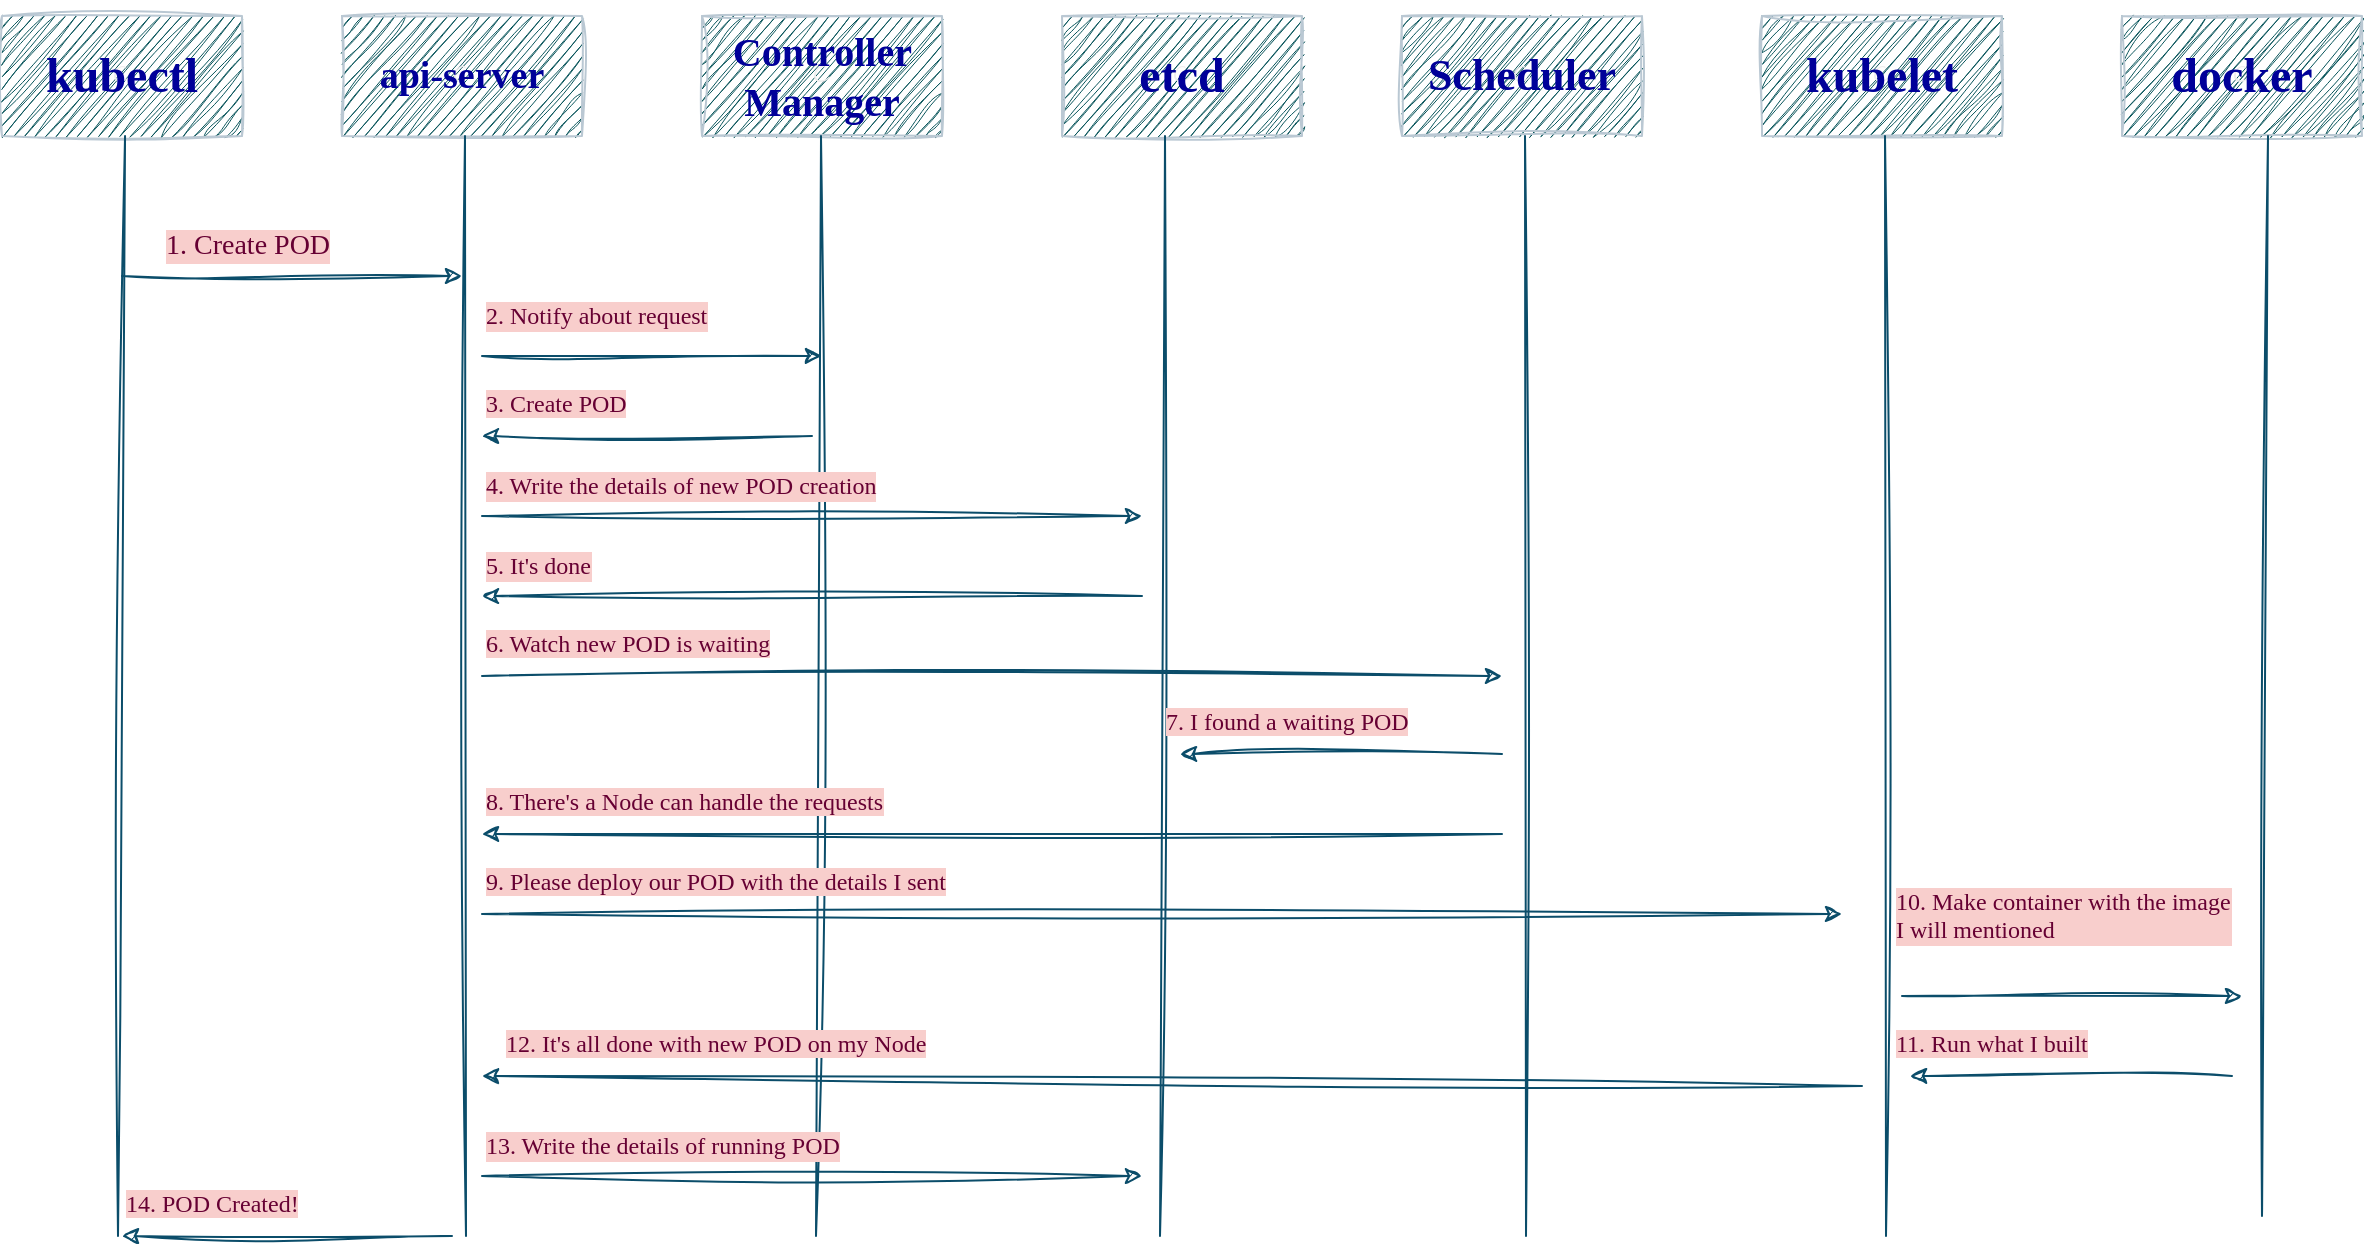 <mxfile version="24.6.3" type="github">
  <diagram name="Page-1" id="J1TTIQ-Wi5ldypDLBhh3">
    <mxGraphModel dx="1434" dy="781" grid="1" gridSize="10" guides="1" tooltips="1" connect="1" arrows="1" fold="1" page="1" pageScale="1" pageWidth="850" pageHeight="1100" math="0" shadow="0">
      <root>
        <mxCell id="0" />
        <mxCell id="1" parent="0" />
        <mxCell id="u2PZHkAVqDGhbzs_OQ3e-1" value="C" style="rounded=0;whiteSpace=wrap;html=1;sketch=1;hachureGap=4;jiggle=2;curveFitting=1;strokeColor=#BAC8D3;fontFamily=Architects Daughter;fontSource=https%3A%2F%2Ffonts.googleapis.com%2Fcss%3Ffamily%3DArchitects%2BDaughter;fontColor=#EEEEEE;fillColor=#09555B;" parent="1" vertex="1">
          <mxGeometry x="30" y="30" width="120" height="60" as="geometry" />
        </mxCell>
        <mxCell id="u2PZHkAVqDGhbzs_OQ3e-8" value="&lt;h1&gt;&lt;font color=&quot;#000099&quot;&gt;&lt;b&gt;&lt;font face=&quot;Lucida Console&quot;&gt;kubectl&lt;/font&gt;&lt;/b&gt;&lt;/font&gt;&lt;/h1&gt;" style="text;html=1;align=center;verticalAlign=middle;whiteSpace=wrap;rounded=0;fontFamily=Architects Daughter;fontSource=https%3A%2F%2Ffonts.googleapis.com%2Fcss%3Ffamily%3DArchitects%2BDaughter;fontColor=#EEEEEE;" parent="1" vertex="1">
          <mxGeometry x="60" y="45" width="60" height="30" as="geometry" />
        </mxCell>
        <mxCell id="u2PZHkAVqDGhbzs_OQ3e-11" value="C" style="rounded=0;whiteSpace=wrap;html=1;sketch=1;hachureGap=4;jiggle=2;curveFitting=1;strokeColor=#BAC8D3;fontFamily=Architects Daughter;fontSource=https%3A%2F%2Ffonts.googleapis.com%2Fcss%3Ffamily%3DArchitects%2BDaughter;fontColor=#EEEEEE;fillColor=#09555B;" parent="1" vertex="1">
          <mxGeometry x="200" y="30" width="120" height="60" as="geometry" />
        </mxCell>
        <mxCell id="u2PZHkAVqDGhbzs_OQ3e-12" value="&lt;h1 style=&quot;font-size: 19px;&quot;&gt;&lt;font style=&quot;font-size: 19px;&quot; color=&quot;#000099&quot; face=&quot;Lucida Console&quot;&gt;api-server&lt;/font&gt;&lt;/h1&gt;" style="text;html=1;align=center;verticalAlign=middle;whiteSpace=wrap;rounded=0;fontFamily=Architects Daughter;fontSource=https%3A%2F%2Ffonts.googleapis.com%2Fcss%3Ffamily%3DArchitects%2BDaughter;fontColor=#EEEEEE;" parent="1" vertex="1">
          <mxGeometry x="170" y="45" width="180" height="30" as="geometry" />
        </mxCell>
        <mxCell id="u2PZHkAVqDGhbzs_OQ3e-13" value="C" style="rounded=0;whiteSpace=wrap;html=1;sketch=1;hachureGap=4;jiggle=2;curveFitting=1;strokeColor=#BAC8D3;fontFamily=Architects Daughter;fontSource=https%3A%2F%2Ffonts.googleapis.com%2Fcss%3Ffamily%3DArchitects%2BDaughter;fontColor=#EEEEEE;fillColor=#09555B;" parent="1" vertex="1">
          <mxGeometry x="560" y="30" width="120" height="60" as="geometry" />
        </mxCell>
        <mxCell id="u2PZHkAVqDGhbzs_OQ3e-14" value="&lt;h1&gt;&lt;font color=&quot;#000099&quot; face=&quot;Lucida Console&quot;&gt;etcd&lt;/font&gt;&lt;/h1&gt;" style="text;html=1;align=center;verticalAlign=middle;whiteSpace=wrap;rounded=0;fontFamily=Architects Daughter;fontSource=https%3A%2F%2Ffonts.googleapis.com%2Fcss%3Ffamily%3DArchitects%2BDaughter;fontColor=#EEEEEE;" parent="1" vertex="1">
          <mxGeometry x="590" y="45" width="60" height="30" as="geometry" />
        </mxCell>
        <mxCell id="u2PZHkAVqDGhbzs_OQ3e-15" value="C" style="rounded=0;whiteSpace=wrap;html=1;sketch=1;hachureGap=4;jiggle=2;curveFitting=1;strokeColor=#BAC8D3;fontFamily=Architects Daughter;fontSource=https%3A%2F%2Ffonts.googleapis.com%2Fcss%3Ffamily%3DArchitects%2BDaughter;fontColor=#EEEEEE;fillColor=#09555B;" parent="1" vertex="1">
          <mxGeometry x="380" y="30" width="120" height="60" as="geometry" />
        </mxCell>
        <mxCell id="u2PZHkAVqDGhbzs_OQ3e-16" value="&lt;h1 style=&quot;font-size: 20px;&quot;&gt;&lt;font style=&quot;font-size: 20px;&quot; color=&quot;#000099&quot; face=&quot;Lucida Console&quot;&gt;Controller Manager&lt;br&gt;&lt;/font&gt;&lt;/h1&gt;" style="text;html=1;align=center;verticalAlign=middle;whiteSpace=wrap;rounded=0;fontFamily=Architects Daughter;fontSource=https%3A%2F%2Ffonts.googleapis.com%2Fcss%3Ffamily%3DArchitects%2BDaughter;fontColor=#EEEEEE;" parent="1" vertex="1">
          <mxGeometry x="410" y="45" width="60" height="30" as="geometry" />
        </mxCell>
        <mxCell id="u2PZHkAVqDGhbzs_OQ3e-17" value="C" style="rounded=0;whiteSpace=wrap;html=1;sketch=1;hachureGap=4;jiggle=2;curveFitting=1;strokeColor=#BAC8D3;fontFamily=Architects Daughter;fontSource=https%3A%2F%2Ffonts.googleapis.com%2Fcss%3Ffamily%3DArchitects%2BDaughter;fontColor=#EEEEEE;fillColor=#09555B;" parent="1" vertex="1">
          <mxGeometry x="730" y="30" width="120" height="60" as="geometry" />
        </mxCell>
        <mxCell id="u2PZHkAVqDGhbzs_OQ3e-18" value="&lt;h1 style=&quot;font-size: 22px;&quot;&gt;&lt;font style=&quot;font-size: 22px;&quot; color=&quot;#000099&quot; face=&quot;Lucida Console&quot;&gt;Scheduler&lt;/font&gt;&lt;/h1&gt;" style="text;html=1;align=center;verticalAlign=middle;whiteSpace=wrap;rounded=0;fontFamily=Architects Daughter;fontSource=https%3A%2F%2Ffonts.googleapis.com%2Fcss%3Ffamily%3DArchitects%2BDaughter;fontColor=#EEEEEE;" parent="1" vertex="1">
          <mxGeometry x="760" y="45" width="60" height="30" as="geometry" />
        </mxCell>
        <mxCell id="u2PZHkAVqDGhbzs_OQ3e-19" value="C" style="rounded=0;whiteSpace=wrap;html=1;sketch=1;hachureGap=4;jiggle=2;curveFitting=1;strokeColor=#BAC8D3;fontFamily=Architects Daughter;fontSource=https%3A%2F%2Ffonts.googleapis.com%2Fcss%3Ffamily%3DArchitects%2BDaughter;fontColor=#EEEEEE;fillColor=#09555B;" parent="1" vertex="1">
          <mxGeometry x="910" y="30" width="120" height="60" as="geometry" />
        </mxCell>
        <mxCell id="u2PZHkAVqDGhbzs_OQ3e-20" value="&lt;h1&gt;&lt;font color=&quot;#000099&quot; face=&quot;Lucida Console&quot;&gt;kubelet&lt;/font&gt;&lt;/h1&gt;" style="text;html=1;align=center;verticalAlign=middle;whiteSpace=wrap;rounded=0;fontFamily=Architects Daughter;fontSource=https%3A%2F%2Ffonts.googleapis.com%2Fcss%3Ffamily%3DArchitects%2BDaughter;fontColor=#EEEEEE;" parent="1" vertex="1">
          <mxGeometry x="940" y="45" width="60" height="30" as="geometry" />
        </mxCell>
        <mxCell id="u2PZHkAVqDGhbzs_OQ3e-21" value="C" style="rounded=0;whiteSpace=wrap;html=1;sketch=1;hachureGap=4;jiggle=2;curveFitting=1;strokeColor=#BAC8D3;fontFamily=Architects Daughter;fontSource=https%3A%2F%2Ffonts.googleapis.com%2Fcss%3Ffamily%3DArchitects%2BDaughter;fontColor=#EEEEEE;fillColor=#09555B;" parent="1" vertex="1">
          <mxGeometry x="1090" y="30" width="120" height="60" as="geometry" />
        </mxCell>
        <mxCell id="u2PZHkAVqDGhbzs_OQ3e-22" value="&lt;h1&gt;&lt;font color=&quot;#000099&quot; face=&quot;Lucida Console&quot;&gt;docker&lt;/font&gt;&lt;/h1&gt;" style="text;html=1;align=center;verticalAlign=middle;whiteSpace=wrap;rounded=0;fontFamily=Architects Daughter;fontSource=https%3A%2F%2Ffonts.googleapis.com%2Fcss%3Ffamily%3DArchitects%2BDaughter;fontColor=#EEEEEE;" parent="1" vertex="1">
          <mxGeometry x="1120" y="45" width="60" height="30" as="geometry" />
        </mxCell>
        <mxCell id="u2PZHkAVqDGhbzs_OQ3e-23" value="" style="endArrow=none;html=1;rounded=0;sketch=1;hachureGap=4;jiggle=2;curveFitting=1;strokeColor=#0B4D6A;fontFamily=Architects Daughter;fontSource=https%3A%2F%2Ffonts.googleapis.com%2Fcss%3Ffamily%3DArchitects%2BDaughter;entryX=0.442;entryY=0.983;entryDx=0;entryDy=0;entryPerimeter=0;" parent="1" edge="1">
          <mxGeometry width="50" height="50" relative="1" as="geometry">
            <mxPoint x="88" y="640" as="sourcePoint" />
            <mxPoint x="91.52" y="90.0" as="targetPoint" />
          </mxGeometry>
        </mxCell>
        <mxCell id="u2PZHkAVqDGhbzs_OQ3e-24" value="" style="endArrow=none;html=1;rounded=0;sketch=1;hachureGap=4;jiggle=2;curveFitting=1;strokeColor=#0B4D6A;fontFamily=Architects Daughter;fontSource=https%3A%2F%2Ffonts.googleapis.com%2Fcss%3Ffamily%3DArchitects%2BDaughter;entryX=0.442;entryY=0.983;entryDx=0;entryDy=0;entryPerimeter=0;" parent="1" edge="1">
          <mxGeometry width="50" height="50" relative="1" as="geometry">
            <mxPoint x="437" y="640" as="sourcePoint" />
            <mxPoint x="439.5" y="90" as="targetPoint" />
          </mxGeometry>
        </mxCell>
        <mxCell id="u2PZHkAVqDGhbzs_OQ3e-25" value="" style="endArrow=none;html=1;rounded=0;sketch=1;hachureGap=4;jiggle=2;curveFitting=1;strokeColor=#0B4D6A;fontFamily=Architects Daughter;fontSource=https%3A%2F%2Ffonts.googleapis.com%2Fcss%3Ffamily%3DArchitects%2BDaughter;entryX=0.442;entryY=0.983;entryDx=0;entryDy=0;entryPerimeter=0;" parent="1" edge="1">
          <mxGeometry width="50" height="50" relative="1" as="geometry">
            <mxPoint x="609" y="640" as="sourcePoint" />
            <mxPoint x="611.5" y="90" as="targetPoint" />
          </mxGeometry>
        </mxCell>
        <mxCell id="u2PZHkAVqDGhbzs_OQ3e-26" value="" style="endArrow=none;html=1;rounded=0;sketch=1;hachureGap=4;jiggle=2;curveFitting=1;strokeColor=#0B4D6A;fontFamily=Architects Daughter;fontSource=https%3A%2F%2Ffonts.googleapis.com%2Fcss%3Ffamily%3DArchitects%2BDaughter;entryX=0.442;entryY=0.983;entryDx=0;entryDy=0;entryPerimeter=0;" parent="1" edge="1">
          <mxGeometry width="50" height="50" relative="1" as="geometry">
            <mxPoint x="792" y="640" as="sourcePoint" />
            <mxPoint x="791.5" y="90" as="targetPoint" />
          </mxGeometry>
        </mxCell>
        <mxCell id="u2PZHkAVqDGhbzs_OQ3e-27" value="" style="endArrow=none;html=1;rounded=0;sketch=1;hachureGap=4;jiggle=2;curveFitting=1;strokeColor=#0B4D6A;fontFamily=Architects Daughter;fontSource=https%3A%2F%2Ffonts.googleapis.com%2Fcss%3Ffamily%3DArchitects%2BDaughter;entryX=0.442;entryY=0.983;entryDx=0;entryDy=0;entryPerimeter=0;" parent="1" edge="1">
          <mxGeometry width="50" height="50" relative="1" as="geometry">
            <mxPoint x="972" y="640" as="sourcePoint" />
            <mxPoint x="971.5" y="90" as="targetPoint" />
          </mxGeometry>
        </mxCell>
        <mxCell id="u2PZHkAVqDGhbzs_OQ3e-28" value="" style="endArrow=none;html=1;rounded=0;sketch=1;hachureGap=4;jiggle=2;curveFitting=1;strokeColor=#0B4D6A;fontFamily=Architects Daughter;fontSource=https%3A%2F%2Ffonts.googleapis.com%2Fcss%3Ffamily%3DArchitects%2BDaughter;entryX=0.442;entryY=0.983;entryDx=0;entryDy=0;entryPerimeter=0;" parent="1" edge="1">
          <mxGeometry width="50" height="50" relative="1" as="geometry">
            <mxPoint x="1160" y="630" as="sourcePoint" />
            <mxPoint x="1163" y="90" as="targetPoint" />
          </mxGeometry>
        </mxCell>
        <mxCell id="u2PZHkAVqDGhbzs_OQ3e-29" value="" style="endArrow=none;html=1;rounded=0;sketch=1;hachureGap=4;jiggle=2;curveFitting=1;strokeColor=#0B4D6A;fontFamily=Architects Daughter;fontSource=https%3A%2F%2Ffonts.googleapis.com%2Fcss%3Ffamily%3DArchitects%2BDaughter;entryX=0.442;entryY=0.983;entryDx=0;entryDy=0;entryPerimeter=0;" parent="1" edge="1">
          <mxGeometry width="50" height="50" relative="1" as="geometry">
            <mxPoint x="262" y="640" as="sourcePoint" />
            <mxPoint x="261.5" y="90" as="targetPoint" />
          </mxGeometry>
        </mxCell>
        <mxCell id="u2PZHkAVqDGhbzs_OQ3e-31" value="" style="endArrow=classic;html=1;rounded=0;sketch=1;hachureGap=4;jiggle=2;curveFitting=1;strokeColor=#0B4D6A;fontFamily=Architects Daughter;fontSource=https%3A%2F%2Ffonts.googleapis.com%2Fcss%3Ffamily%3DArchitects%2BDaughter;" parent="1" edge="1">
          <mxGeometry width="50" height="50" relative="1" as="geometry">
            <mxPoint x="90" y="160" as="sourcePoint" />
            <mxPoint x="260" y="160" as="targetPoint" />
          </mxGeometry>
        </mxCell>
        <mxCell id="u2PZHkAVqDGhbzs_OQ3e-32" value="" style="endArrow=classic;html=1;rounded=0;sketch=1;hachureGap=4;jiggle=2;curveFitting=1;strokeColor=#0B4D6A;fontFamily=Architects Daughter;fontSource=https%3A%2F%2Ffonts.googleapis.com%2Fcss%3Ffamily%3DArchitects%2BDaughter;" parent="1" edge="1">
          <mxGeometry width="50" height="50" relative="1" as="geometry">
            <mxPoint x="270" y="200" as="sourcePoint" />
            <mxPoint x="440" y="200" as="targetPoint" />
          </mxGeometry>
        </mxCell>
        <mxCell id="u2PZHkAVqDGhbzs_OQ3e-33" value="" style="endArrow=classic;html=1;rounded=0;sketch=1;hachureGap=4;jiggle=2;curveFitting=1;strokeColor=#0B4D6A;fontFamily=Architects Daughter;fontSource=https%3A%2F%2Ffonts.googleapis.com%2Fcss%3Ffamily%3DArchitects%2BDaughter;" parent="1" edge="1">
          <mxGeometry width="50" height="50" relative="1" as="geometry">
            <mxPoint x="435" y="240" as="sourcePoint" />
            <mxPoint x="270" y="240" as="targetPoint" />
          </mxGeometry>
        </mxCell>
        <mxCell id="u2PZHkAVqDGhbzs_OQ3e-35" value="" style="endArrow=classic;html=1;rounded=0;sketch=1;hachureGap=4;jiggle=2;curveFitting=1;strokeColor=#0B4D6A;fontFamily=Architects Daughter;fontSource=https%3A%2F%2Ffonts.googleapis.com%2Fcss%3Ffamily%3DArchitects%2BDaughter;" parent="1" edge="1">
          <mxGeometry width="50" height="50" relative="1" as="geometry">
            <mxPoint x="270" y="280" as="sourcePoint" />
            <mxPoint x="600" y="280" as="targetPoint" />
          </mxGeometry>
        </mxCell>
        <mxCell id="u2PZHkAVqDGhbzs_OQ3e-36" value="&lt;font style=&quot;font-size: 14px;&quot; color=&quot;#660033&quot;&gt;1. Create POD&lt;br&gt;&lt;/font&gt;" style="text;html=1;align=left;verticalAlign=middle;whiteSpace=wrap;rounded=0;fontFamily=Lucida Console;fontColor=#EEEEEE;labelBackgroundColor=#F8CECC;" parent="1" vertex="1">
          <mxGeometry x="110" y="130" width="160" height="30" as="geometry" />
        </mxCell>
        <mxCell id="u2PZHkAVqDGhbzs_OQ3e-37" value="&lt;font color=&quot;#660033&quot;&gt;2. Notify about request&lt;br&gt;&lt;/font&gt;" style="text;html=1;align=left;verticalAlign=middle;whiteSpace=wrap;rounded=0;fontFamily=Lucida Console;fontColor=#EEEEEE;labelBackgroundColor=#F8CECC;" parent="1" vertex="1">
          <mxGeometry x="270" y="170" width="180" height="20" as="geometry" />
        </mxCell>
        <mxCell id="u2PZHkAVqDGhbzs_OQ3e-38" value="&lt;font color=&quot;#660033&quot;&gt;3. Create POD&lt;br&gt;&lt;/font&gt;" style="text;whiteSpace=wrap;html=1;fontFamily=Lucida Console;fontColor=#EEEEEE;labelBackgroundColor=#F8CECC;" parent="1" vertex="1">
          <mxGeometry x="270" y="210" width="190" height="20" as="geometry" />
        </mxCell>
        <mxCell id="u2PZHkAVqDGhbzs_OQ3e-39" value="&lt;font color=&quot;#660033&quot;&gt;4. Write the details of new POD creation&lt;br&gt;&lt;/font&gt;" style="text;html=1;align=left;verticalAlign=middle;whiteSpace=wrap;rounded=0;fontFamily=Lucida Console;fontColor=#EEEEEE;labelBackgroundColor=#F8CECC;" parent="1" vertex="1">
          <mxGeometry x="270" y="250" width="310" height="30" as="geometry" />
        </mxCell>
        <mxCell id="u2PZHkAVqDGhbzs_OQ3e-40" value="" style="endArrow=classic;html=1;rounded=0;sketch=1;hachureGap=4;jiggle=2;curveFitting=1;strokeColor=#0B4D6A;fontFamily=Architects Daughter;fontSource=https%3A%2F%2Ffonts.googleapis.com%2Fcss%3Ffamily%3DArchitects%2BDaughter;" parent="1" edge="1">
          <mxGeometry width="50" height="50" relative="1" as="geometry">
            <mxPoint x="600" y="320" as="sourcePoint" />
            <mxPoint x="270" y="320" as="targetPoint" />
          </mxGeometry>
        </mxCell>
        <mxCell id="u2PZHkAVqDGhbzs_OQ3e-41" value="&lt;font color=&quot;#660033&quot;&gt;5. It&#39;s done&lt;br&gt;&lt;/font&gt;" style="text;html=1;align=left;verticalAlign=middle;whiteSpace=wrap;rounded=0;fontFamily=Lucida Console;fontColor=#EEEEEE;labelBackgroundColor=#F8CECC;" parent="1" vertex="1">
          <mxGeometry x="270" y="290" width="120" height="30" as="geometry" />
        </mxCell>
        <mxCell id="u2PZHkAVqDGhbzs_OQ3e-42" value="&lt;font color=&quot;#660033&quot;&gt;7. I found a waiting POD&lt;br&gt;&lt;/font&gt;" style="text;whiteSpace=wrap;html=1;fontFamily=Lucida Console;fontColor=#EEEEEE;labelBackgroundColor=#F8CECC;" parent="1" vertex="1">
          <mxGeometry x="610" y="369" width="190" height="30" as="geometry" />
        </mxCell>
        <mxCell id="u2PZHkAVqDGhbzs_OQ3e-43" value="" style="endArrow=classic;html=1;rounded=0;sketch=1;hachureGap=4;jiggle=2;curveFitting=1;strokeColor=#0B4D6A;fontFamily=Architects Daughter;fontSource=https%3A%2F%2Ffonts.googleapis.com%2Fcss%3Ffamily%3DArchitects%2BDaughter;" parent="1" edge="1">
          <mxGeometry width="50" height="50" relative="1" as="geometry">
            <mxPoint x="780" y="399" as="sourcePoint" />
            <mxPoint x="619.03" y="399" as="targetPoint" />
          </mxGeometry>
        </mxCell>
        <mxCell id="u2PZHkAVqDGhbzs_OQ3e-44" value="" style="endArrow=classic;html=1;rounded=0;sketch=1;hachureGap=4;jiggle=2;curveFitting=1;strokeColor=#0B4D6A;fontFamily=Architects Daughter;fontSource=https%3A%2F%2Ffonts.googleapis.com%2Fcss%3Ffamily%3DArchitects%2BDaughter;" parent="1" edge="1">
          <mxGeometry width="50" height="50" relative="1" as="geometry">
            <mxPoint x="780" y="439" as="sourcePoint" />
            <mxPoint x="270" y="439" as="targetPoint" />
          </mxGeometry>
        </mxCell>
        <mxCell id="u2PZHkAVqDGhbzs_OQ3e-46" value="&lt;font color=&quot;#660033&quot;&gt;8. There&#39;s a Node can handle the requests&lt;br&gt;&lt;/font&gt;" style="text;whiteSpace=wrap;html=1;fontFamily=Lucida Console;fontColor=#EEEEEE;labelBackgroundColor=#F8CECC;" parent="1" vertex="1">
          <mxGeometry x="270" y="409" width="310" height="30" as="geometry" />
        </mxCell>
        <mxCell id="u2PZHkAVqDGhbzs_OQ3e-47" value="" style="endArrow=classic;html=1;rounded=0;sketch=1;hachureGap=4;jiggle=2;curveFitting=1;strokeColor=#0B4D6A;fontFamily=Architects Daughter;fontSource=https%3A%2F%2Ffonts.googleapis.com%2Fcss%3Ffamily%3DArchitects%2BDaughter;" parent="1" edge="1">
          <mxGeometry width="50" height="50" relative="1" as="geometry">
            <mxPoint x="270" y="479" as="sourcePoint" />
            <mxPoint x="950" y="479" as="targetPoint" />
          </mxGeometry>
        </mxCell>
        <mxCell id="u2PZHkAVqDGhbzs_OQ3e-48" value="&lt;font color=&quot;#660033&quot;&gt;9. Please deploy our POD with the details I sent&lt;br&gt;&lt;/font&gt;" style="text;whiteSpace=wrap;html=1;fontFamily=Lucida Console;fontColor=#EEEEEE;labelBackgroundColor=#F8CECC;" parent="1" vertex="1">
          <mxGeometry x="270" y="449" width="400" height="30" as="geometry" />
        </mxCell>
        <mxCell id="u2PZHkAVqDGhbzs_OQ3e-49" value="" style="endArrow=classic;html=1;rounded=0;sketch=1;hachureGap=4;jiggle=2;curveFitting=1;strokeColor=#0B4D6A;fontFamily=Architects Daughter;fontSource=https%3A%2F%2Ffonts.googleapis.com%2Fcss%3Ffamily%3DArchitects%2BDaughter;" parent="1" edge="1">
          <mxGeometry width="50" height="50" relative="1" as="geometry">
            <mxPoint x="270" y="360" as="sourcePoint" />
            <mxPoint x="780" y="360" as="targetPoint" />
          </mxGeometry>
        </mxCell>
        <mxCell id="u2PZHkAVqDGhbzs_OQ3e-50" value="&lt;font color=&quot;#660033&quot;&gt;6. Watch new POD is waiting&lt;br&gt;&lt;/font&gt;" style="text;whiteSpace=wrap;html=1;fontFamily=Lucida Console;fontColor=#EEEEEE;labelBackgroundColor=#F8CECC;" parent="1" vertex="1">
          <mxGeometry x="270" y="330" width="210" height="30" as="geometry" />
        </mxCell>
        <mxCell id="u2PZHkAVqDGhbzs_OQ3e-51" value="" style="endArrow=classic;html=1;rounded=0;sketch=1;hachureGap=4;jiggle=2;curveFitting=1;strokeColor=#0B4D6A;fontFamily=Architects Daughter;fontSource=https%3A%2F%2Ffonts.googleapis.com%2Fcss%3Ffamily%3DArchitects%2BDaughter;" parent="1" edge="1">
          <mxGeometry width="50" height="50" relative="1" as="geometry">
            <mxPoint x="980" y="520" as="sourcePoint" />
            <mxPoint x="1150" y="520" as="targetPoint" />
          </mxGeometry>
        </mxCell>
        <mxCell id="u2PZHkAVqDGhbzs_OQ3e-52" value="&lt;font color=&quot;#660033&quot;&gt;10. Make container with the image I will mentioned&lt;br&gt;&lt;/font&gt;" style="text;whiteSpace=wrap;html=1;fontFamily=Lucida Console;fontColor=#EEEEEE;labelBackgroundColor=#F8CECC;" parent="1" vertex="1">
          <mxGeometry x="975" y="459" width="170" height="20" as="geometry" />
        </mxCell>
        <mxCell id="u2PZHkAVqDGhbzs_OQ3e-53" value="" style="endArrow=classic;html=1;rounded=0;sketch=1;hachureGap=4;jiggle=2;curveFitting=1;strokeColor=#0B4D6A;fontFamily=Architects Daughter;fontSource=https%3A%2F%2Ffonts.googleapis.com%2Fcss%3Ffamily%3DArchitects%2BDaughter;" parent="1" edge="1">
          <mxGeometry width="50" height="50" relative="1" as="geometry">
            <mxPoint x="1145" y="560" as="sourcePoint" />
            <mxPoint x="984.03" y="560" as="targetPoint" />
          </mxGeometry>
        </mxCell>
        <mxCell id="u2PZHkAVqDGhbzs_OQ3e-54" value="&lt;font color=&quot;#660033&quot;&gt;11. Run what I built&lt;br&gt;&lt;/font&gt;" style="text;whiteSpace=wrap;html=1;fontFamily=Lucida Console;fontColor=#EEEEEE;labelBackgroundColor=#F8CECC;" parent="1" vertex="1">
          <mxGeometry x="975" y="530" width="190" height="30" as="geometry" />
        </mxCell>
        <mxCell id="u2PZHkAVqDGhbzs_OQ3e-55" value="&lt;font color=&quot;#660033&quot;&gt;12. It&#39;s all done with new POD on my Node&lt;br&gt;&lt;/font&gt;" style="text;whiteSpace=wrap;html=1;fontFamily=Lucida Console;fontColor=#EEEEEE;labelBackgroundColor=#F8CECC;" parent="1" vertex="1">
          <mxGeometry x="280" y="530" width="310" height="30" as="geometry" />
        </mxCell>
        <mxCell id="u2PZHkAVqDGhbzs_OQ3e-56" value="" style="endArrow=classic;html=1;rounded=0;sketch=1;hachureGap=4;jiggle=2;curveFitting=1;strokeColor=#0B4D6A;fontFamily=Architects Daughter;fontSource=https%3A%2F%2Ffonts.googleapis.com%2Fcss%3Ffamily%3DArchitects%2BDaughter;" parent="1" edge="1">
          <mxGeometry width="50" height="50" relative="1" as="geometry">
            <mxPoint x="960" y="565" as="sourcePoint" />
            <mxPoint x="270" y="560" as="targetPoint" />
          </mxGeometry>
        </mxCell>
        <mxCell id="u2PZHkAVqDGhbzs_OQ3e-57" value="&lt;font color=&quot;#660033&quot;&gt;13. Write the details of running POD&lt;br&gt;&lt;/font&gt;" style="text;html=1;align=left;verticalAlign=middle;whiteSpace=wrap;rounded=0;fontFamily=Lucida Console;fontColor=#EEEEEE;labelBackgroundColor=#F8CECC;" parent="1" vertex="1">
          <mxGeometry x="270" y="580" width="310" height="30" as="geometry" />
        </mxCell>
        <mxCell id="u2PZHkAVqDGhbzs_OQ3e-58" value="" style="endArrow=classic;html=1;rounded=0;sketch=1;hachureGap=4;jiggle=2;curveFitting=1;strokeColor=#0B4D6A;fontFamily=Architects Daughter;fontSource=https%3A%2F%2Ffonts.googleapis.com%2Fcss%3Ffamily%3DArchitects%2BDaughter;" parent="1" edge="1">
          <mxGeometry width="50" height="50" relative="1" as="geometry">
            <mxPoint x="270" y="610" as="sourcePoint" />
            <mxPoint x="600" y="610" as="targetPoint" />
          </mxGeometry>
        </mxCell>
        <mxCell id="u2PZHkAVqDGhbzs_OQ3e-59" value="&lt;font color=&quot;#660033&quot;&gt;14. POD Created!&lt;br&gt;&lt;/font&gt;" style="text;whiteSpace=wrap;html=1;fontFamily=Lucida Console;fontColor=#EEEEEE;labelBackgroundColor=#F8CECC;" parent="1" vertex="1">
          <mxGeometry x="90" y="610" width="190" height="20" as="geometry" />
        </mxCell>
        <mxCell id="u2PZHkAVqDGhbzs_OQ3e-60" value="" style="endArrow=classic;html=1;rounded=0;sketch=1;hachureGap=4;jiggle=2;curveFitting=1;strokeColor=#0B4D6A;fontFamily=Architects Daughter;fontSource=https%3A%2F%2Ffonts.googleapis.com%2Fcss%3Ffamily%3DArchitects%2BDaughter;" parent="1" edge="1">
          <mxGeometry width="50" height="50" relative="1" as="geometry">
            <mxPoint x="255" y="640" as="sourcePoint" />
            <mxPoint x="90" y="640" as="targetPoint" />
          </mxGeometry>
        </mxCell>
      </root>
    </mxGraphModel>
  </diagram>
</mxfile>
